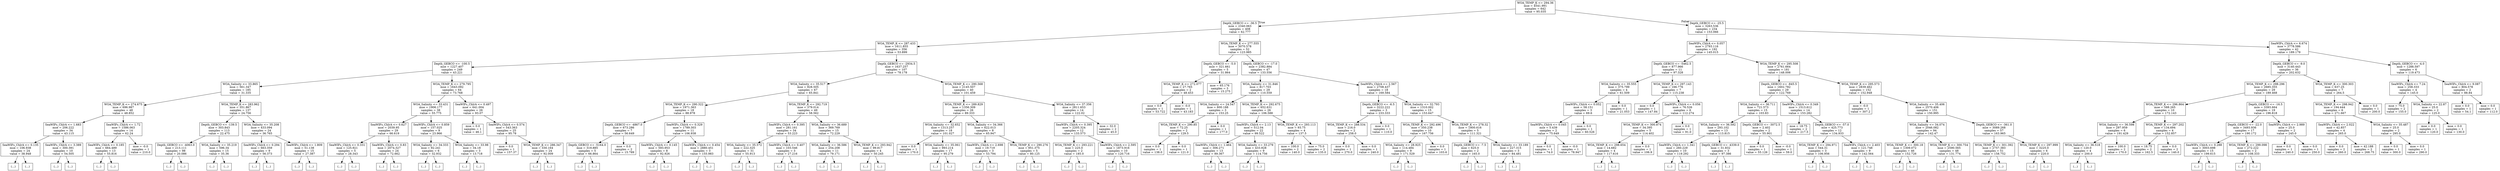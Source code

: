 digraph Tree {
node [shape=box] ;
0 [label="WOA_TEMP_K <= 294.36\nmse = 4541.991\nsamples = 642\nvalue = 95.035"] ;
1 [label="Depth_GEBCO <= -36.5\nmse = 2340.063\nsamples = 408\nvalue = 62.777"] ;
0 -> 1 [labeldistance=2.5, labelangle=45, headlabel="True"] ;
2 [label="WOA_TEMP_K <= 287.433\nmse = 1611.855\nsamples = 356\nvalue = 53.899"] ;
1 -> 2 ;
3 [label="Depth_GEBCO <= -100.5\nmse = 1227.407\nsamples = 249\nvalue = 43.221"] ;
2 -> 3 ;
4 [label="WOA_Salinity <= 33.865\nmse = 561.347\nsamples = 185\nvalue = 31.335"] ;
3 -> 4 ;
5 [label="WOA_TEMP_K <= 274.675\nmse = 696.987\nsamples = 48\nvalue = 48.852"] ;
4 -> 5 ;
6 [label="SeaWIFs_ChlrA <= 1.683\nmse = 206.222\nsamples = 34\nvalue = 43.115"] ;
5 -> 6 ;
7 [label="SeaWIFs_ChlrA <= 0.135\nmse = 106.938\nsamples = 24\nvalue = 38.948"] ;
6 -> 7 ;
8 [label="(...)"] ;
7 -> 8 ;
15 [label="(...)"] ;
7 -> 15 ;
54 [label="SeaWIFs_ChlrA <= 3.389\nmse = 300.391\nsamples = 10\nvalue = 54.505"] ;
6 -> 54 ;
55 [label="(...)"] ;
54 -> 55 ;
60 [label="(...)"] ;
54 -> 60 ;
65 [label="SeaWIFs_ChlrA <= 1.72\nmse = 1586.063\nsamples = 14\nvalue = 62.24"] ;
5 -> 65 ;
66 [label="SeaWIFs_ChlrA <= 0.185\nmse = 664.489\nsamples = 13\nvalue = 55.816"] ;
65 -> 66 ;
67 [label="(...)"] ;
66 -> 67 ;
76 [label="(...)"] ;
66 -> 76 ;
91 [label="mse = -0.0\nsamples = 1\nvalue = 210.0"] ;
65 -> 91 ;
92 [label="WOA_TEMP_K <= 283.962\nmse = 351.867\nsamples = 137\nvalue = 24.756"] ;
4 -> 92 ;
93 [label="Depth_GEBCO <= -139.5\nmse = 303.843\nsamples = 113\nvalue = 22.475"] ;
92 -> 93 ;
94 [label="Depth_GEBCO <= -4063.0\nmse = 213.111\nsamples = 98\nvalue = 20.086"] ;
93 -> 94 ;
95 [label="(...)"] ;
94 -> 95 ;
114 [label="(...)"] ;
94 -> 114 ;
225 [label="WOA_Salinity <= 35.219\nmse = 596.34\nsamples = 15\nvalue = 35.36"] ;
93 -> 225 ;
226 [label="(...)"] ;
225 -> 226 ;
235 [label="(...)"] ;
225 -> 235 ;
248 [label="WOA_Salinity <= 35.208\nmse = 433.094\nsamples = 24\nvalue = 36.765"] ;
92 -> 248 ;
249 [label="SeaWIFs_ChlrA <= 0.294\nmse = 663.359\nsamples = 9\nvalue = 56.373"] ;
248 -> 249 ;
250 [label="(...)"] ;
249 -> 250 ;
253 [label="(...)"] ;
249 -> 253 ;
264 [label="SeaWIFs_ChlrA <= 1.809\nmse = 51.138\nsamples = 15\nvalue = 27.387"] ;
248 -> 264 ;
265 [label="(...)"] ;
264 -> 265 ;
274 [label="(...)"] ;
264 -> 274 ;
277 [label="WOA_TEMP_K <= 279.795\nmse = 1643.092\nsamples = 64\nvalue = 73.768"] ;
3 -> 277 ;
278 [label="WOA_Salinity <= 33.431\nmse = 1906.177\nsamples = 38\nvalue = 55.775"] ;
277 -> 278 ;
279 [label="SeaWIFs_ChlrA <= 0.627\nmse = 2039.95\nsamples = 29\nvalue = 66.619"] ;
278 -> 279 ;
280 [label="SeaWIFs_ChlrA <= 0.331\nmse = 125.921\nsamples = 5\nvalue = 28.343"] ;
279 -> 280 ;
281 [label="(...)"] ;
280 -> 281 ;
282 [label="(...)"] ;
280 -> 282 ;
283 [label="SeaWIFs_ChlrA <= 0.83\nmse = 2074.327\nsamples = 24\nvalue = 72.662"] ;
279 -> 283 ;
284 [label="(...)"] ;
283 -> 284 ;
285 [label="(...)"] ;
283 -> 285 ;
292 [label="SeaWIFs_ChlrA <= 0.859\nmse = 157.025\nsamples = 9\nvalue = 23.966"] ;
278 -> 292 ;
293 [label="WOA_Salinity <= 34.333\nmse = 92.241\nsamples = 6\nvalue = 32.932"] ;
292 -> 293 ;
294 [label="(...)"] ;
293 -> 294 ;
301 [label="(...)"] ;
293 -> 301 ;
302 [label="WOA_Salinity <= 33.98\nmse = 34.18\nsamples = 3\nvalue = 13.718"] ;
292 -> 302 ;
303 [label="(...)"] ;
302 -> 303 ;
306 [label="(...)"] ;
302 -> 306 ;
307 [label="SeaWIFs_ChlrA <= 0.497\nmse = 641.004\nsamples = 26\nvalue = 93.07"] ;
277 -> 307 ;
308 [label="mse = 0.0\nsamples = 1\nvalue = 46.1"] ;
307 -> 308 ;
309 [label="SeaWIFs_ChlrA <= 0.574\nmse = 543.363\nsamples = 25\nvalue = 95.78"] ;
307 -> 309 ;
310 [label="mse = 0.0\nsamples = 1\nvalue = 157.37"] ;
309 -> 310 ;
311 [label="WOA_TEMP_K <= 286.347\nmse = 330.164\nsamples = 24\nvalue = 92.009"] ;
309 -> 311 ;
312 [label="(...)"] ;
311 -> 312 ;
339 [label="(...)"] ;
311 -> 339 ;
340 [label="Depth_GEBCO <= -2934.5\nmse = 1637.257\nsamples = 107\nvalue = 78.178"] ;
2 -> 340 ;
341 [label="WOA_Salinity <= 35.517\nmse = 928.505\nsamples = 67\nvalue = 65.841"] ;
340 -> 341 ;
342 [label="WOA_TEMP_K <= 290.322\nmse = 1971.363\nsamples = 18\nvalue = 88.978"] ;
341 -> 342 ;
343 [label="Depth_GEBCO <= -4867.0\nmse = 673.286\nsamples = 7\nvalue = 56.649"] ;
342 -> 343 ;
344 [label="Depth_GEBCO <= -5164.0\nmse = 319.885\nsamples = 5\nvalue = 66.864"] ;
343 -> 344 ;
345 [label="(...)"] ;
344 -> 345 ;
348 [label="(...)"] ;
344 -> 348 ;
353 [label="mse = 0.0\nsamples = 2\nvalue = 15.789"] ;
343 -> 353 ;
354 [label="SeaWIFs_ChlrA <= 0.329\nmse = 1789.303\nsamples = 11\nvalue = 106.938"] ;
342 -> 354 ;
355 [label="SeaWIFs_ChlrA <= 0.145\nmse = 593.953\nsamples = 8\nvalue = 92.926"] ;
354 -> 355 ;
356 [label="(...)"] ;
355 -> 356 ;
363 [label="(...)"] ;
355 -> 363 ;
368 [label="SeaWIFs_ChlrA <= 0.454\nmse = 2880.451\nsamples = 3\nvalue = 155.983"] ;
354 -> 368 ;
369 [label="(...)"] ;
368 -> 369 ;
370 [label="(...)"] ;
368 -> 370 ;
373 [label="WOA_TEMP_K <= 292.719\nmse = 379.014\nsamples = 49\nvalue = 58.562"] ;
341 -> 373 ;
374 [label="SeaWIFs_ChlrA <= 0.395\nmse = 281.161\nsamples = 34\nvalue = 53.223"] ;
373 -> 374 ;
375 [label="WOA_Salinity <= 35.572\nmse = 222.325\nsamples = 31\nvalue = 55.913"] ;
374 -> 375 ;
376 [label="(...)"] ;
375 -> 376 ;
387 [label="(...)"] ;
375 -> 387 ;
424 [label="SeaWIFs_ChlrA <= 0.407\nmse = 103.546\nsamples = 3\nvalue = 27.216"] ;
374 -> 424 ;
425 [label="(...)"] ;
424 -> 425 ;
428 [label="(...)"] ;
424 -> 428 ;
429 [label="WOA_Salinity <= 36.689\nmse = 369.769\nsamples = 15\nvalue = 72.229"] ;
373 -> 429 ;
430 [label="WOA_Salinity <= 36.586\nmse = 254.208\nsamples = 11\nvalue = 79.171"] ;
429 -> 430 ;
431 [label="(...)"] ;
430 -> 431 ;
442 [label="(...)"] ;
430 -> 442 ;
451 [label="WOA_TEMP_K <= 293.942\nmse = 99.817\nsamples = 4\nvalue = 50.245"] ;
429 -> 451 ;
452 [label="(...)"] ;
451 -> 452 ;
455 [label="(...)"] ;
451 -> 455 ;
458 [label="WOA_TEMP_K <= 290.568\nmse = 2145.507\nsamples = 40\nvalue = 101.459"] ;
340 -> 458 ;
459 [label="WOA_TEMP_K <= 289.829\nmse = 1356.309\nsamples = 26\nvalue = 89.333"] ;
458 -> 459 ;
460 [label="WOA_Salinity <= 32.652\nmse = 1313.257\nsamples = 18\nvalue = 101.027"] ;
459 -> 460 ;
461 [label="mse = 0.0\nsamples = 1\nvalue = 170.0"] ;
460 -> 461 ;
462 [label="WOA_Salinity <= 35.061\nmse = 993.214\nsamples = 17\nvalue = 95.279"] ;
460 -> 462 ;
463 [label="(...)"] ;
462 -> 463 ;
482 [label="(...)"] ;
462 -> 482 ;
489 [label="WOA_Salinity <= 34.366\nmse = 622.013\nsamples = 8\nvalue = 65.947"] ;
459 -> 489 ;
490 [label="SeaWIFs_ChlrA <= 2.698\nmse = 19.719\nsamples = 3\nvalue = 53.794"] ;
489 -> 490 ;
491 [label="(...)"] ;
490 -> 491 ;
492 [label="(...)"] ;
490 -> 492 ;
495 [label="WOA_TEMP_K <= 290.276\nmse = 951.375\nsamples = 5\nvalue = 80.125"] ;
489 -> 495 ;
496 [label="(...)"] ;
495 -> 496 ;
501 [label="(...)"] ;
495 -> 501 ;
502 [label="WOA_Salinity <= 37.356\nmse = 2811.653\nsamples = 14\nvalue = 122.02"] ;
458 -> 502 ;
503 [label="SeaWIFs_ChlrA <= 0.395\nmse = 2205.324\nsamples = 12\nvalue = 133.573"] ;
502 -> 503 ;
504 [label="WOA_TEMP_K <= 293.221\nmse = 225.0\nsamples = 2\nvalue = 185.0"] ;
503 -> 504 ;
505 [label="(...)"] ;
504 -> 505 ;
506 [label="(...)"] ;
504 -> 506 ;
507 [label="SeaWIFs_ChlrA <= 2.595\nmse = 1873.916\nsamples = 10\nvalue = 120.716"] ;
503 -> 507 ;
508 [label="(...)"] ;
507 -> 508 ;
517 [label="(...)"] ;
507 -> 517 ;
522 [label="mse = 32.0\nsamples = 2\nvalue = 45.0"] ;
502 -> 522 ;
523 [label="WOA_TEMP_K <= 277.555\nmse = 3070.578\nsamples = 52\nvalue = 123.985"] ;
1 -> 523 ;
524 [label="Depth_GEBCO <= -5.0\nmse = 321.661\nsamples = 5\nvalue = 31.864"] ;
523 -> 524 ;
525 [label="WOA_TEMP_K <= 272.077\nmse = 27.765\nsamples = 2\nvalue = 48.453"] ;
524 -> 525 ;
526 [label="mse = 0.0\nsamples = 1\nvalue = 53.722"] ;
525 -> 526 ;
527 [label="mse = -0.0\nsamples = 1\nvalue = 43.183"] ;
525 -> 527 ;
528 [label="mse = 65.176\nsamples = 3\nvalue = 15.275"] ;
524 -> 528 ;
529 [label="Depth_GEBCO <= -17.0\nmse = 2382.884\nsamples = 47\nvalue = 133.556"] ;
523 -> 529 ;
530 [label="WOA_Salinity <= 31.846\nmse = 817.703\nsamples = 29\nvalue = 110.559"] ;
529 -> 530 ;
531 [label="WOA_Salinity <= 24.547\nmse = 600.188\nsamples = 3\nvalue = 153.25"] ;
530 -> 531 ;
532 [label="WOA_TEMP_K <= 290.85\nmse = 72.25\nsamples = 2\nvalue = 129.5"] ;
531 -> 532 ;
533 [label="mse = 0.0\nsamples = 1\nvalue = 138.0"] ;
532 -> 533 ;
534 [label="mse = 0.0\nsamples = 1\nvalue = 121.0"] ;
532 -> 534 ;
535 [label="mse = 0.0\nsamples = 1\nvalue = 177.0"] ;
531 -> 535 ;
536 [label="WOA_TEMP_K <= 292.675\nmse = 652.631\nsamples = 26\nvalue = 106.588"] ;
530 -> 536 ;
537 [label="SeaWIFs_ChlrA <= 2.13\nmse = 512.04\nsamples = 22\nvalue = 99.522"] ;
536 -> 537 ;
538 [label="SeaWIFs_ChlrA <= 1.464\nmse = 306.271\nsamples = 13\nvalue = 89.367"] ;
537 -> 538 ;
539 [label="(...)"] ;
538 -> 539 ;
552 [label="(...)"] ;
538 -> 552 ;
557 [label="WOA_Salinity <= 33.279\nmse = 433.928\nsamples = 9\nvalue = 114.756"] ;
537 -> 557 ;
558 [label="(...)"] ;
557 -> 558 ;
563 [label="(...)"] ;
557 -> 563 ;
572 [label="WOA_TEMP_K <= 293.113\nmse = 93.75\nsamples = 4\nvalue = 137.5"] ;
536 -> 572 ;
573 [label="mse = 100.0\nsamples = 2\nvalue = 140.0"] ;
572 -> 573 ;
574 [label="mse = 75.0\nsamples = 2\nvalue = 135.0"] ;
572 -> 574 ;
575 [label="SeaWIFs_ChlrA <= 2.567\nmse = 2708.437\nsamples = 18\nvalue = 169.584"] ;
529 -> 575 ;
576 [label="Depth_GEBCO <= -6.5\nmse = 3222.222\nsamples = 3\nvalue = 233.333"] ;
575 -> 576 ;
577 [label="WOA_TEMP_K <= 288.534\nmse = 216.0\nsamples = 2\nvalue = 258.0"] ;
576 -> 577 ;
578 [label="mse = 0.0\nsamples = 1\nvalue = 270.0"] ;
577 -> 578 ;
579 [label="mse = 0.0\nsamples = 1\nvalue = 240.0"] ;
577 -> 579 ;
580 [label="mse = 0.0\nsamples = 1\nvalue = 110.0"] ;
576 -> 580 ;
581 [label="WOA_Salinity <= 32.793\nmse = 1310.002\nsamples = 15\nvalue = 153.647"] ;
575 -> 581 ;
582 [label="WOA_TEMP_K <= 292.496\nmse = 350.238\nsamples = 10\nvalue = 167.756"] ;
581 -> 582 ;
583 [label="WOA_Salinity <= 28.925\nmse = 114.484\nsamples = 9\nvalue = 171.529"] ;
582 -> 583 ;
584 [label="(...)"] ;
583 -> 584 ;
585 [label="(...)"] ;
583 -> 585 ;
598 [label="mse = 0.0\nsamples = 1\nvalue = 103.6"] ;
582 -> 598 ;
599 [label="WOA_TEMP_K <= 278.32\nmse = 1800.616\nsamples = 5\nvalue = 111.321"] ;
581 -> 599 ;
600 [label="Depth_GEBCO <= -7.5\nmse = 625.0\nsamples = 2\nvalue = 165.0"] ;
599 -> 600 ;
601 [label="(...)"] ;
600 -> 601 ;
602 [label="(...)"] ;
600 -> 602 ;
603 [label="WOA_Salinity <= 33.189\nmse = 227.315\nsamples = 3\nvalue = 84.481"] ;
599 -> 603 ;
604 [label="(...)"] ;
603 -> 604 ;
605 [label="(...)"] ;
603 -> 605 ;
608 [label="Depth_GEBCO <= -25.5\nmse = 3263.536\nsamples = 234\nvalue = 153.066"] ;
0 -> 608 [labeldistance=2.5, labelangle=-45, headlabel="False"] ;
609 [label="SeaWIFs_ChlrA <= 0.057\nmse = 2793.116\nsamples = 192\nvalue = 145.015"] ;
608 -> 609 ;
610 [label="Depth_GEBCO <= -5462.5\nmse = 877.966\nsamples = 11\nvalue = 97.328"] ;
609 -> 610 ;
611 [label="WOA_Salinity <= 35.555\nmse = 375.799\nsamples = 4\nvalue = 61.509"] ;
610 -> 611 ;
612 [label="SeaWIFs_ChlrA <= 0.052\nmse = 58.151\nsamples = 3\nvalue = 69.6"] ;
611 -> 612 ;
613 [label="SeaWIFs_ChlrA <= 0.045\nmse = 5.439\nsamples = 2\nvalue = 75.649"] ;
612 -> 613 ;
614 [label="mse = 0.0\nsamples = 1\nvalue = 74.0"] ;
613 -> 614 ;
615 [label="mse = -0.0\nsamples = 1\nvalue = 78.947"] ;
613 -> 615 ;
616 [label="mse = 0.0\nsamples = 1\nvalue = 60.526"] ;
612 -> 616 ;
617 [label="mse = 0.0\nsamples = 1\nvalue = 21.053"] ;
611 -> 617 ;
618 [label="WOA_TEMP_K <= 297.143\nmse = 166.776\nsamples = 7\nvalue = 115.238"] ;
610 -> 618 ;
619 [label="mse = 0.0\nsamples = 1\nvalue = 147.84"] ;
618 -> 619 ;
620 [label="SeaWIFs_ChlrA <= 0.056\nmse = 76.526\nsamples = 6\nvalue = 112.274"] ;
618 -> 620 ;
621 [label="WOA_TEMP_K <= 300.874\nmse = 34.395\nsamples = 5\nvalue = 114.402"] ;
620 -> 621 ;
622 [label="WOA_TEMP_K <= 298.654\nmse = 14.682\nsamples = 4\nvalue = 117.616"] ;
621 -> 622 ;
623 [label="(...)"] ;
622 -> 623 ;
626 [label="(...)"] ;
622 -> 626 ;
629 [label="mse = 0.0\nsamples = 1\nvalue = 106.9"] ;
621 -> 629 ;
630 [label="mse = 0.0\nsamples = 1\nvalue = 91.0"] ;
620 -> 630 ;
631 [label="WOA_TEMP_K <= 295.508\nmse = 2761.664\nsamples = 181\nvalue = 148.006"] ;
609 -> 631 ;
632 [label="Depth_GEBCO <= -845.5\nmse = 1602.782\nsamples = 29\nvalue = 122.769"] ;
631 -> 632 ;
633 [label="WOA_Salinity <= 36.711\nmse = 721.573\nsamples = 15\nvalue = 103.83"] ;
632 -> 633 ;
634 [label="WOA_Salinity <= 36.592\nmse = 293.102\nsamples = 13\nvalue = 113.815"] ;
633 -> 634 ;
635 [label="SeaWIFs_ChlrA <= 1.341\nmse = 260.229\nsamples = 10\nvalue = 119.292"] ;
634 -> 635 ;
636 [label="(...)"] ;
635 -> 636 ;
651 [label="(...)"] ;
635 -> 651 ;
652 [label="Depth_GEBCO <= -4339.0\nmse = 31.832\nsamples = 3\nvalue = 97.386"] ;
634 -> 652 ;
653 [label="(...)"] ;
652 -> 653 ;
654 [label="(...)"] ;
652 -> 654 ;
657 [label="Depth_GEBCO <= -3072.5\nmse = 2.402\nsamples = 2\nvalue = 55.901"] ;
633 -> 657 ;
658 [label="mse = 0.0\nsamples = 1\nvalue = 55.126"] ;
657 -> 658 ;
659 [label="mse = -0.0\nsamples = 1\nvalue = 59.0"] ;
657 -> 659 ;
660 [label="SeaWIFs_ChlrA <= 0.349\nmse = 1513.612\nsamples = 14\nvalue = 153.282"] ;
632 -> 660 ;
661 [label="mse = 18.75\nsamples = 2\nvalue = 217.5"] ;
660 -> 661 ;
662 [label="Depth_GEBCO <= -57.0\nmse = 425.773\nsamples = 12\nvalue = 134.933"] ;
660 -> 662 ;
663 [label="WOA_TEMP_K <= 294.971\nmse = 544.31\nsamples = 3\nvalue = 106.956"] ;
662 -> 663 ;
664 [label="(...)"] ;
663 -> 664 ;
665 [label="(...)"] ;
663 -> 665 ;
668 [label="SeaWIFs_ChlrA <= 2.403\nmse = 121.748\nsamples = 9\nvalue = 142.564"] ;
662 -> 668 ;
669 [label="(...)"] ;
668 -> 669 ;
678 [label="(...)"] ;
668 -> 678 ;
679 [label="WOA_TEMP_K <= 295.573\nmse = 2839.462\nsamples = 152\nvalue = 152.948"] ;
631 -> 679 ;
680 [label="mse = -0.0\nsamples = 1\nvalue = 307.2"] ;
679 -> 680 ;
681 [label="WOA_Salinity <= 35.406\nmse = 2570.406\nsamples = 151\nvalue = 150.995"] ;
679 -> 681 ;
682 [label="WOA_Salinity <= 34.074\nmse = 2046.082\nsamples = 94\nvalue = 142.47"] ;
681 -> 682 ;
683 [label="WOA_TEMP_K <= 300.18\nmse = 1309.072\nsamples = 46\nvalue = 152.726"] ;
682 -> 683 ;
684 [label="(...)"] ;
683 -> 684 ;
745 [label="(...)"] ;
683 -> 745 ;
758 [label="WOA_TEMP_K <= 300.754\nmse = 2590.565\nsamples = 48\nvalue = 131.774"] ;
682 -> 758 ;
759 [label="(...)"] ;
758 -> 759 ;
808 [label="(...)"] ;
758 -> 808 ;
843 [label="Depth_GEBCO <= -361.0\nmse = 3089.268\nsamples = 57\nvalue = 163.965"] ;
681 -> 843 ;
844 [label="WOA_TEMP_K <= 301.392\nmse = 2757.383\nsamples = 51\nvalue = 158.752"] ;
843 -> 844 ;
845 [label="(...)"] ;
844 -> 845 ;
928 [label="(...)"] ;
844 -> 928 ;
933 [label="WOA_TEMP_K <= 297.999\nmse = 3225.0\nsamples = 6\nvalue = 220.0"] ;
843 -> 933 ;
934 [label="(...)"] ;
933 -> 934 ;
937 [label="(...)"] ;
933 -> 937 ;
942 [label="SeaWIFs_ChlrA <= 6.674\nmse = 3778.586\nsamples = 42\nvalue = 189.179"] ;
608 -> 942 ;
943 [label="Depth_GEBCO <= -9.0\nmse = 3140.443\nsamples = 36\nvalue = 202.632"] ;
942 -> 943 ;
944 [label="WOA_TEMP_K <= 298.296\nmse = 2685.355\nsamples = 29\nvalue = 189.468"] ;
943 -> 944 ;
945 [label="WOA_TEMP_K <= 296.864\nmse = 588.265\nsamples = 10\nvalue = 172.143"] ;
944 -> 945 ;
946 [label="WOA_Salinity <= 36.598\nmse = 297.959\nsamples = 6\nvalue = 191.429"] ;
945 -> 946 ;
947 [label="WOA_Salinity <= 36.518\nmse = 120.0\nsamples = 4\nvalue = 200.0"] ;
946 -> 947 ;
948 [label="(...)"] ;
947 -> 948 ;
951 [label="(...)"] ;
947 -> 951 ;
952 [label="mse = 100.0\nsamples = 2\nvalue = 170.0"] ;
946 -> 952 ;
953 [label="WOA_TEMP_K <= 297.202\nmse = 134.694\nsamples = 4\nvalue = 152.857"] ;
945 -> 953 ;
954 [label="mse = 18.75\nsamples = 2\nvalue = 162.5"] ;
953 -> 954 ;
955 [label="mse = 0.0\nsamples = 2\nvalue = 140.0"] ;
953 -> 955 ;
956 [label="Depth_GEBCO <= -16.5\nmse = 3393.664\nsamples = 19\nvalue = 196.818"] ;
944 -> 956 ;
957 [label="Depth_GEBCO <= -22.0\nmse = 3493.936\nsamples = 17\nvalue = 190.172"] ;
956 -> 957 ;
958 [label="SeaWIFs_ChlrA <= 0.288\nmse = 3003.698\nsamples = 15\nvalue = 199.615"] ;
957 -> 958 ;
959 [label="(...)"] ;
958 -> 959 ;
960 [label="(...)"] ;
958 -> 960 ;
967 [label="WOA_TEMP_K <= 299.098\nmse = 272.222\nsamples = 2\nvalue = 108.333"] ;
957 -> 967 ;
968 [label="(...)"] ;
967 -> 968 ;
969 [label="(...)"] ;
967 -> 969 ;
970 [label="SeaWIFs_ChlrA <= 2.989\nmse = 25.0\nsamples = 2\nvalue = 245.0"] ;
956 -> 970 ;
971 [label="mse = 0.0\nsamples = 1\nvalue = 240.0"] ;
970 -> 971 ;
972 [label="mse = 0.0\nsamples = 1\nvalue = 250.0"] ;
970 -> 972 ;
973 [label="WOA_TEMP_K <= 300.303\nmse = 637.25\nsamples = 7\nvalue = 264.5"] ;
943 -> 973 ;
974 [label="WOA_TEMP_K <= 298.942\nmse = 194.444\nsamples = 6\nvalue = 271.667"] ;
973 -> 974 ;
975 [label="SeaWIFs_ChlrA <= 2.022\nmse = 42.857\nsamples = 4\nvalue = 265.0"] ;
974 -> 975 ;
976 [label="mse = 0.0\nsamples = 2\nvalue = 260.0"] ;
975 -> 976 ;
977 [label="mse = 42.188\nsamples = 2\nvalue = 268.75"] ;
975 -> 977 ;
978 [label="WOA_Salinity <= 35.487\nmse = 25.0\nsamples = 2\nvalue = 295.0"] ;
974 -> 978 ;
979 [label="mse = 0.0\nsamples = 1\nvalue = 300.0"] ;
978 -> 979 ;
980 [label="mse = 0.0\nsamples = 1\nvalue = 290.0"] ;
978 -> 980 ;
981 [label="mse = 0.0\nsamples = 1\nvalue = 200.0"] ;
973 -> 981 ;
982 [label="Depth_GEBCO <= -4.0\nmse = 1288.597\nsamples = 6\nvalue = 119.473"] ;
942 -> 982 ;
983 [label="SeaWIFs_ChlrA <= 7.24\nmse = 258.333\nsamples = 4\nvalue = 145.0"] ;
982 -> 983 ;
984 [label="mse = 75.0\nsamples = 2\nvalue = 155.0"] ;
983 -> 984 ;
985 [label="WOA_Salinity <= 22.87\nmse = 25.0\nsamples = 2\nvalue = 125.0"] ;
983 -> 985 ;
986 [label="mse = 0.0\nsamples = 1\nvalue = 120.0"] ;
985 -> 986 ;
987 [label="mse = 0.0\nsamples = 1\nvalue = 130.0"] ;
985 -> 987 ;
988 [label="SeaWIFs_ChlrA <= 9.087\nmse = 804.578\nsamples = 2\nvalue = 88.84"] ;
982 -> 988 ;
989 [label="mse = 0.0\nsamples = 1\nvalue = 54.1"] ;
988 -> 989 ;
990 [label="mse = 0.0\nsamples = 1\nvalue = 112.0"] ;
988 -> 990 ;
}